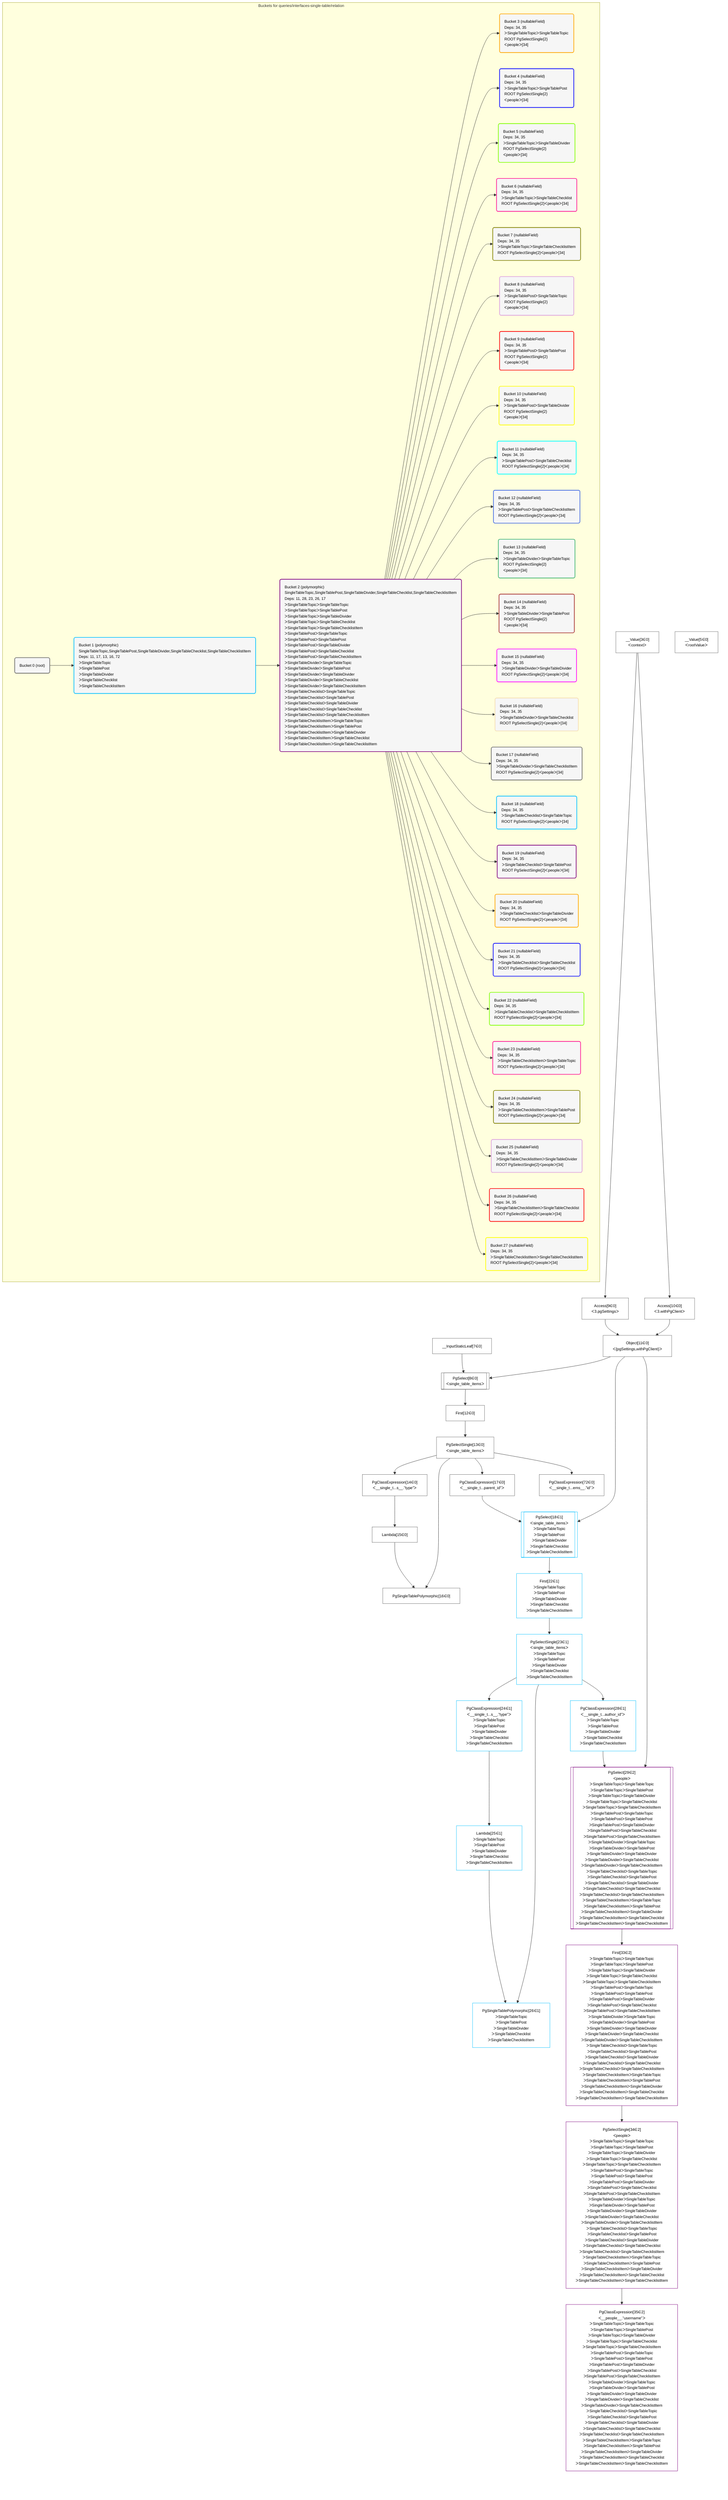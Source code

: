 %%{init: {'themeVariables': { 'fontSize': '12px'}}}%%
graph TD
    classDef path fill:#eee,stroke:#000,color:#000
    classDef plan fill:#fff,stroke-width:1px,color:#000
    classDef itemplan fill:#fff,stroke-width:2px,color:#000
    classDef sideeffectplan fill:#f00,stroke-width:2px,color:#000
    classDef bucket fill:#f6f6f6,color:#000,stroke-width:2px,text-align:left


    %% define steps
    __Value3["__Value[3∈0]<br />ᐸcontextᐳ"]:::plan
    __Value5["__Value[5∈0]<br />ᐸrootValueᐳ"]:::plan
    __InputStaticLeaf7["__InputStaticLeaf[7∈0]"]:::plan
    Access9["Access[9∈0]<br />ᐸ3.pgSettingsᐳ"]:::plan
    Access10["Access[10∈0]<br />ᐸ3.withPgClientᐳ"]:::plan
    Object11["Object[11∈0]<br />ᐸ{pgSettings,withPgClient}ᐳ"]:::plan
    PgSelect8[["PgSelect[8∈0]<br />ᐸsingle_table_itemsᐳ"]]:::plan
    First12["First[12∈0]"]:::plan
    PgSelectSingle13["PgSelectSingle[13∈0]<br />ᐸsingle_table_itemsᐳ"]:::plan
    PgClassExpression14["PgClassExpression[14∈0]<br />ᐸ__single_t...s__.”type”ᐳ"]:::plan
    Lambda15["Lambda[15∈0]"]:::plan
    PgSingleTablePolymorphic16["PgSingleTablePolymorphic[16∈0]"]:::plan
    PgClassExpression17["PgClassExpression[17∈0]<br />ᐸ__single_t...parent_id”ᐳ"]:::plan
    PgSelect18[["PgSelect[18∈1]<br />ᐸsingle_table_itemsᐳ<br />ᐳSingleTableTopic<br />ᐳSingleTablePost<br />ᐳSingleTableDivider<br />ᐳSingleTableChecklist<br />ᐳSingleTableChecklistItem"]]:::plan
    First22["First[22∈1]<br />ᐳSingleTableTopic<br />ᐳSingleTablePost<br />ᐳSingleTableDivider<br />ᐳSingleTableChecklist<br />ᐳSingleTableChecklistItem"]:::plan
    PgSelectSingle23["PgSelectSingle[23∈1]<br />ᐸsingle_table_itemsᐳ<br />ᐳSingleTableTopic<br />ᐳSingleTablePost<br />ᐳSingleTableDivider<br />ᐳSingleTableChecklist<br />ᐳSingleTableChecklistItem"]:::plan
    PgClassExpression24["PgClassExpression[24∈1]<br />ᐸ__single_t...s__.”type”ᐳ<br />ᐳSingleTableTopic<br />ᐳSingleTablePost<br />ᐳSingleTableDivider<br />ᐳSingleTableChecklist<br />ᐳSingleTableChecklistItem"]:::plan
    Lambda25["Lambda[25∈1]<br />ᐳSingleTableTopic<br />ᐳSingleTablePost<br />ᐳSingleTableDivider<br />ᐳSingleTableChecklist<br />ᐳSingleTableChecklistItem"]:::plan
    PgSingleTablePolymorphic26["PgSingleTablePolymorphic[26∈1]<br />ᐳSingleTableTopic<br />ᐳSingleTablePost<br />ᐳSingleTableDivider<br />ᐳSingleTableChecklist<br />ᐳSingleTableChecklistItem"]:::plan
    PgClassExpression28["PgClassExpression[28∈1]<br />ᐸ__single_t...author_id”ᐳ<br />ᐳSingleTableTopic<br />ᐳSingleTablePost<br />ᐳSingleTableDivider<br />ᐳSingleTableChecklist<br />ᐳSingleTableChecklistItem"]:::plan
    PgSelect29[["PgSelect[29∈2]<br />ᐸpeopleᐳ<br />ᐳSingleTableTopicᐳSingleTableTopic<br />ᐳSingleTableTopicᐳSingleTablePost<br />ᐳSingleTableTopicᐳSingleTableDivider<br />ᐳSingleTableTopicᐳSingleTableChecklist<br />ᐳSingleTableTopicᐳSingleTableChecklistItem<br />ᐳSingleTablePostᐳSingleTableTopic<br />ᐳSingleTablePostᐳSingleTablePost<br />ᐳSingleTablePostᐳSingleTableDivider<br />ᐳSingleTablePostᐳSingleTableChecklist<br />ᐳSingleTablePostᐳSingleTableChecklistItem<br />ᐳSingleTableDividerᐳSingleTableTopic<br />ᐳSingleTableDividerᐳSingleTablePost<br />ᐳSingleTableDividerᐳSingleTableDivider<br />ᐳSingleTableDividerᐳSingleTableChecklist<br />ᐳSingleTableDividerᐳSingleTableChecklistItem<br />ᐳSingleTableChecklistᐳSingleTableTopic<br />ᐳSingleTableChecklistᐳSingleTablePost<br />ᐳSingleTableChecklistᐳSingleTableDivider<br />ᐳSingleTableChecklistᐳSingleTableChecklist<br />ᐳSingleTableChecklistᐳSingleTableChecklistItem<br />ᐳSingleTableChecklistItemᐳSingleTableTopic<br />ᐳSingleTableChecklistItemᐳSingleTablePost<br />ᐳSingleTableChecklistItemᐳSingleTableDivider<br />ᐳSingleTableChecklistItemᐳSingleTableChecklist<br />ᐳSingleTableChecklistItemᐳSingleTableChecklistItem"]]:::plan
    First33["First[33∈2]<br />ᐳSingleTableTopicᐳSingleTableTopic<br />ᐳSingleTableTopicᐳSingleTablePost<br />ᐳSingleTableTopicᐳSingleTableDivider<br />ᐳSingleTableTopicᐳSingleTableChecklist<br />ᐳSingleTableTopicᐳSingleTableChecklistItem<br />ᐳSingleTablePostᐳSingleTableTopic<br />ᐳSingleTablePostᐳSingleTablePost<br />ᐳSingleTablePostᐳSingleTableDivider<br />ᐳSingleTablePostᐳSingleTableChecklist<br />ᐳSingleTablePostᐳSingleTableChecklistItem<br />ᐳSingleTableDividerᐳSingleTableTopic<br />ᐳSingleTableDividerᐳSingleTablePost<br />ᐳSingleTableDividerᐳSingleTableDivider<br />ᐳSingleTableDividerᐳSingleTableChecklist<br />ᐳSingleTableDividerᐳSingleTableChecklistItem<br />ᐳSingleTableChecklistᐳSingleTableTopic<br />ᐳSingleTableChecklistᐳSingleTablePost<br />ᐳSingleTableChecklistᐳSingleTableDivider<br />ᐳSingleTableChecklistᐳSingleTableChecklist<br />ᐳSingleTableChecklistᐳSingleTableChecklistItem<br />ᐳSingleTableChecklistItemᐳSingleTableTopic<br />ᐳSingleTableChecklistItemᐳSingleTablePost<br />ᐳSingleTableChecklistItemᐳSingleTableDivider<br />ᐳSingleTableChecklistItemᐳSingleTableChecklist<br />ᐳSingleTableChecklistItemᐳSingleTableChecklistItem"]:::plan
    PgSelectSingle34["PgSelectSingle[34∈2]<br />ᐸpeopleᐳ<br />ᐳSingleTableTopicᐳSingleTableTopic<br />ᐳSingleTableTopicᐳSingleTablePost<br />ᐳSingleTableTopicᐳSingleTableDivider<br />ᐳSingleTableTopicᐳSingleTableChecklist<br />ᐳSingleTableTopicᐳSingleTableChecklistItem<br />ᐳSingleTablePostᐳSingleTableTopic<br />ᐳSingleTablePostᐳSingleTablePost<br />ᐳSingleTablePostᐳSingleTableDivider<br />ᐳSingleTablePostᐳSingleTableChecklist<br />ᐳSingleTablePostᐳSingleTableChecklistItem<br />ᐳSingleTableDividerᐳSingleTableTopic<br />ᐳSingleTableDividerᐳSingleTablePost<br />ᐳSingleTableDividerᐳSingleTableDivider<br />ᐳSingleTableDividerᐳSingleTableChecklist<br />ᐳSingleTableDividerᐳSingleTableChecklistItem<br />ᐳSingleTableChecklistᐳSingleTableTopic<br />ᐳSingleTableChecklistᐳSingleTablePost<br />ᐳSingleTableChecklistᐳSingleTableDivider<br />ᐳSingleTableChecklistᐳSingleTableChecklist<br />ᐳSingleTableChecklistᐳSingleTableChecklistItem<br />ᐳSingleTableChecklistItemᐳSingleTableTopic<br />ᐳSingleTableChecklistItemᐳSingleTablePost<br />ᐳSingleTableChecklistItemᐳSingleTableDivider<br />ᐳSingleTableChecklistItemᐳSingleTableChecklist<br />ᐳSingleTableChecklistItemᐳSingleTableChecklistItem"]:::plan
    PgClassExpression35["PgClassExpression[35∈2]<br />ᐸ__people__.”username”ᐳ<br />ᐳSingleTableTopicᐳSingleTableTopic<br />ᐳSingleTableTopicᐳSingleTablePost<br />ᐳSingleTableTopicᐳSingleTableDivider<br />ᐳSingleTableTopicᐳSingleTableChecklist<br />ᐳSingleTableTopicᐳSingleTableChecklistItem<br />ᐳSingleTablePostᐳSingleTableTopic<br />ᐳSingleTablePostᐳSingleTablePost<br />ᐳSingleTablePostᐳSingleTableDivider<br />ᐳSingleTablePostᐳSingleTableChecklist<br />ᐳSingleTablePostᐳSingleTableChecklistItem<br />ᐳSingleTableDividerᐳSingleTableTopic<br />ᐳSingleTableDividerᐳSingleTablePost<br />ᐳSingleTableDividerᐳSingleTableDivider<br />ᐳSingleTableDividerᐳSingleTableChecklist<br />ᐳSingleTableDividerᐳSingleTableChecklistItem<br />ᐳSingleTableChecklistᐳSingleTableTopic<br />ᐳSingleTableChecklistᐳSingleTablePost<br />ᐳSingleTableChecklistᐳSingleTableDivider<br />ᐳSingleTableChecklistᐳSingleTableChecklist<br />ᐳSingleTableChecklistᐳSingleTableChecklistItem<br />ᐳSingleTableChecklistItemᐳSingleTableTopic<br />ᐳSingleTableChecklistItemᐳSingleTablePost<br />ᐳSingleTableChecklistItemᐳSingleTableDivider<br />ᐳSingleTableChecklistItemᐳSingleTableChecklist<br />ᐳSingleTableChecklistItemᐳSingleTableChecklistItem"]:::plan
    PgClassExpression72["PgClassExpression[72∈0]<br />ᐸ__single_t...ems__.”id”ᐳ"]:::plan

    %% plan dependencies
    __Value3 --> Access9
    __Value3 --> Access10
    Access9 & Access10 --> Object11
    Object11 & __InputStaticLeaf7 --> PgSelect8
    PgSelect8 --> First12
    First12 --> PgSelectSingle13
    PgSelectSingle13 --> PgClassExpression14
    PgClassExpression14 --> Lambda15
    Lambda15 & PgSelectSingle13 --> PgSingleTablePolymorphic16
    PgSelectSingle13 --> PgClassExpression17
    Object11 & PgClassExpression17 --> PgSelect18
    PgSelect18 --> First22
    First22 --> PgSelectSingle23
    PgSelectSingle23 --> PgClassExpression24
    PgClassExpression24 --> Lambda25
    Lambda25 & PgSelectSingle23 --> PgSingleTablePolymorphic26
    PgSelectSingle23 --> PgClassExpression28
    Object11 & PgClassExpression28 --> PgSelect29
    PgSelect29 --> First33
    First33 --> PgSelectSingle34
    PgSelectSingle34 --> PgClassExpression35
    PgSelectSingle13 --> PgClassExpression72

    subgraph "Buckets for queries/interfaces-single-table/relation"
    Bucket0("Bucket 0 (root)"):::bucket
    classDef bucket0 stroke:#696969
    class Bucket0,__Value3,__Value5,__InputStaticLeaf7,PgSelect8,Access9,Access10,Object11,First12,PgSelectSingle13,PgClassExpression14,Lambda15,PgSingleTablePolymorphic16,PgClassExpression17,PgClassExpression72 bucket0
    Bucket1("Bucket 1 (polymorphic)<br />SingleTableTopic,SingleTablePost,SingleTableDivider,SingleTableChecklist,SingleTableChecklistItem<br />Deps: 11, 17, 13, 16, 72<br />ᐳSingleTableTopic<br />ᐳSingleTablePost<br />ᐳSingleTableDivider<br />ᐳSingleTableChecklist<br />ᐳSingleTableChecklistItem"):::bucket
    classDef bucket1 stroke:#00bfff
    class Bucket1,PgSelect18,First22,PgSelectSingle23,PgClassExpression24,Lambda25,PgSingleTablePolymorphic26,PgClassExpression28 bucket1
    Bucket2("Bucket 2 (polymorphic)<br />SingleTableTopic,SingleTablePost,SingleTableDivider,SingleTableChecklist,SingleTableChecklistItem<br />Deps: 11, 28, 23, 26, 17<br />ᐳSingleTableTopicᐳSingleTableTopic<br />ᐳSingleTableTopicᐳSingleTablePost<br />ᐳSingleTableTopicᐳSingleTableDivider<br />ᐳSingleTableTopicᐳSingleTableChecklist<br />ᐳSingleTableTopicᐳSingleTableChecklistItem<br />ᐳSingleTablePostᐳSingleTableTopic<br />ᐳSingleTablePostᐳSingleTablePost<br />ᐳSingleTablePostᐳSingleTableDivider<br />ᐳSingleTablePostᐳSingleTableChecklist<br />ᐳSingleTablePostᐳSingleTableChecklistItem<br />ᐳSingleTableDividerᐳSingleTableTopic<br />ᐳSingleTableDividerᐳSingleTablePost<br />ᐳSingleTableDividerᐳSingleTableDivider<br />ᐳSingleTableDividerᐳSingleTableChecklist<br />ᐳSingleTableDividerᐳSingleTableChecklistItem<br />ᐳSingleTableChecklistᐳSingleTableTopic<br />ᐳSingleTableChecklistᐳSingleTablePost<br />ᐳSingleTableChecklistᐳSingleTableDivider<br />ᐳSingleTableChecklistᐳSingleTableChecklist<br />ᐳSingleTableChecklistᐳSingleTableChecklistItem<br />ᐳSingleTableChecklistItemᐳSingleTableTopic<br />ᐳSingleTableChecklistItemᐳSingleTablePost<br />ᐳSingleTableChecklistItemᐳSingleTableDivider<br />ᐳSingleTableChecklistItemᐳSingleTableChecklist<br />ᐳSingleTableChecklistItemᐳSingleTableChecklistItem"):::bucket
    classDef bucket2 stroke:#7f007f
    class Bucket2,PgSelect29,First33,PgSelectSingle34,PgClassExpression35 bucket2
    Bucket3("Bucket 3 (nullableField)<br />Deps: 34, 35<br />ᐳSingleTableTopicᐳSingleTableTopic<br />ROOT PgSelectSingle{2}ᐸpeopleᐳ[34]"):::bucket
    classDef bucket3 stroke:#ffa500
    class Bucket3 bucket3
    Bucket4("Bucket 4 (nullableField)<br />Deps: 34, 35<br />ᐳSingleTableTopicᐳSingleTablePost<br />ROOT PgSelectSingle{2}ᐸpeopleᐳ[34]"):::bucket
    classDef bucket4 stroke:#0000ff
    class Bucket4 bucket4
    Bucket5("Bucket 5 (nullableField)<br />Deps: 34, 35<br />ᐳSingleTableTopicᐳSingleTableDivider<br />ROOT PgSelectSingle{2}ᐸpeopleᐳ[34]"):::bucket
    classDef bucket5 stroke:#7fff00
    class Bucket5 bucket5
    Bucket6("Bucket 6 (nullableField)<br />Deps: 34, 35<br />ᐳSingleTableTopicᐳSingleTableChecklist<br />ROOT PgSelectSingle{2}ᐸpeopleᐳ[34]"):::bucket
    classDef bucket6 stroke:#ff1493
    class Bucket6 bucket6
    Bucket7("Bucket 7 (nullableField)<br />Deps: 34, 35<br />ᐳSingleTableTopicᐳSingleTableChecklistItem<br />ROOT PgSelectSingle{2}ᐸpeopleᐳ[34]"):::bucket
    classDef bucket7 stroke:#808000
    class Bucket7 bucket7
    Bucket8("Bucket 8 (nullableField)<br />Deps: 34, 35<br />ᐳSingleTablePostᐳSingleTableTopic<br />ROOT PgSelectSingle{2}ᐸpeopleᐳ[34]"):::bucket
    classDef bucket8 stroke:#dda0dd
    class Bucket8 bucket8
    Bucket9("Bucket 9 (nullableField)<br />Deps: 34, 35<br />ᐳSingleTablePostᐳSingleTablePost<br />ROOT PgSelectSingle{2}ᐸpeopleᐳ[34]"):::bucket
    classDef bucket9 stroke:#ff0000
    class Bucket9 bucket9
    Bucket10("Bucket 10 (nullableField)<br />Deps: 34, 35<br />ᐳSingleTablePostᐳSingleTableDivider<br />ROOT PgSelectSingle{2}ᐸpeopleᐳ[34]"):::bucket
    classDef bucket10 stroke:#ffff00
    class Bucket10 bucket10
    Bucket11("Bucket 11 (nullableField)<br />Deps: 34, 35<br />ᐳSingleTablePostᐳSingleTableChecklist<br />ROOT PgSelectSingle{2}ᐸpeopleᐳ[34]"):::bucket
    classDef bucket11 stroke:#00ffff
    class Bucket11 bucket11
    Bucket12("Bucket 12 (nullableField)<br />Deps: 34, 35<br />ᐳSingleTablePostᐳSingleTableChecklistItem<br />ROOT PgSelectSingle{2}ᐸpeopleᐳ[34]"):::bucket
    classDef bucket12 stroke:#4169e1
    class Bucket12 bucket12
    Bucket13("Bucket 13 (nullableField)<br />Deps: 34, 35<br />ᐳSingleTableDividerᐳSingleTableTopic<br />ROOT PgSelectSingle{2}ᐸpeopleᐳ[34]"):::bucket
    classDef bucket13 stroke:#3cb371
    class Bucket13 bucket13
    Bucket14("Bucket 14 (nullableField)<br />Deps: 34, 35<br />ᐳSingleTableDividerᐳSingleTablePost<br />ROOT PgSelectSingle{2}ᐸpeopleᐳ[34]"):::bucket
    classDef bucket14 stroke:#a52a2a
    class Bucket14 bucket14
    Bucket15("Bucket 15 (nullableField)<br />Deps: 34, 35<br />ᐳSingleTableDividerᐳSingleTableDivider<br />ROOT PgSelectSingle{2}ᐸpeopleᐳ[34]"):::bucket
    classDef bucket15 stroke:#ff00ff
    class Bucket15 bucket15
    Bucket16("Bucket 16 (nullableField)<br />Deps: 34, 35<br />ᐳSingleTableDividerᐳSingleTableChecklist<br />ROOT PgSelectSingle{2}ᐸpeopleᐳ[34]"):::bucket
    classDef bucket16 stroke:#f5deb3
    class Bucket16 bucket16
    Bucket17("Bucket 17 (nullableField)<br />Deps: 34, 35<br />ᐳSingleTableDividerᐳSingleTableChecklistItem<br />ROOT PgSelectSingle{2}ᐸpeopleᐳ[34]"):::bucket
    classDef bucket17 stroke:#696969
    class Bucket17 bucket17
    Bucket18("Bucket 18 (nullableField)<br />Deps: 34, 35<br />ᐳSingleTableChecklistᐳSingleTableTopic<br />ROOT PgSelectSingle{2}ᐸpeopleᐳ[34]"):::bucket
    classDef bucket18 stroke:#00bfff
    class Bucket18 bucket18
    Bucket19("Bucket 19 (nullableField)<br />Deps: 34, 35<br />ᐳSingleTableChecklistᐳSingleTablePost<br />ROOT PgSelectSingle{2}ᐸpeopleᐳ[34]"):::bucket
    classDef bucket19 stroke:#7f007f
    class Bucket19 bucket19
    Bucket20("Bucket 20 (nullableField)<br />Deps: 34, 35<br />ᐳSingleTableChecklistᐳSingleTableDivider<br />ROOT PgSelectSingle{2}ᐸpeopleᐳ[34]"):::bucket
    classDef bucket20 stroke:#ffa500
    class Bucket20 bucket20
    Bucket21("Bucket 21 (nullableField)<br />Deps: 34, 35<br />ᐳSingleTableChecklistᐳSingleTableChecklist<br />ROOT PgSelectSingle{2}ᐸpeopleᐳ[34]"):::bucket
    classDef bucket21 stroke:#0000ff
    class Bucket21 bucket21
    Bucket22("Bucket 22 (nullableField)<br />Deps: 34, 35<br />ᐳSingleTableChecklistᐳSingleTableChecklistItem<br />ROOT PgSelectSingle{2}ᐸpeopleᐳ[34]"):::bucket
    classDef bucket22 stroke:#7fff00
    class Bucket22 bucket22
    Bucket23("Bucket 23 (nullableField)<br />Deps: 34, 35<br />ᐳSingleTableChecklistItemᐳSingleTableTopic<br />ROOT PgSelectSingle{2}ᐸpeopleᐳ[34]"):::bucket
    classDef bucket23 stroke:#ff1493
    class Bucket23 bucket23
    Bucket24("Bucket 24 (nullableField)<br />Deps: 34, 35<br />ᐳSingleTableChecklistItemᐳSingleTablePost<br />ROOT PgSelectSingle{2}ᐸpeopleᐳ[34]"):::bucket
    classDef bucket24 stroke:#808000
    class Bucket24 bucket24
    Bucket25("Bucket 25 (nullableField)<br />Deps: 34, 35<br />ᐳSingleTableChecklistItemᐳSingleTableDivider<br />ROOT PgSelectSingle{2}ᐸpeopleᐳ[34]"):::bucket
    classDef bucket25 stroke:#dda0dd
    class Bucket25 bucket25
    Bucket26("Bucket 26 (nullableField)<br />Deps: 34, 35<br />ᐳSingleTableChecklistItemᐳSingleTableChecklist<br />ROOT PgSelectSingle{2}ᐸpeopleᐳ[34]"):::bucket
    classDef bucket26 stroke:#ff0000
    class Bucket26 bucket26
    Bucket27("Bucket 27 (nullableField)<br />Deps: 34, 35<br />ᐳSingleTableChecklistItemᐳSingleTableChecklistItem<br />ROOT PgSelectSingle{2}ᐸpeopleᐳ[34]"):::bucket
    classDef bucket27 stroke:#ffff00
    class Bucket27 bucket27
    Bucket0 --> Bucket1
    Bucket1 --> Bucket2
    Bucket2 --> Bucket3 & Bucket4 & Bucket5 & Bucket6 & Bucket7 & Bucket8 & Bucket9 & Bucket10 & Bucket11 & Bucket12 & Bucket13 & Bucket14 & Bucket15 & Bucket16 & Bucket17 & Bucket18 & Bucket19 & Bucket20 & Bucket21 & Bucket22 & Bucket23 & Bucket24 & Bucket25 & Bucket26 & Bucket27
    end